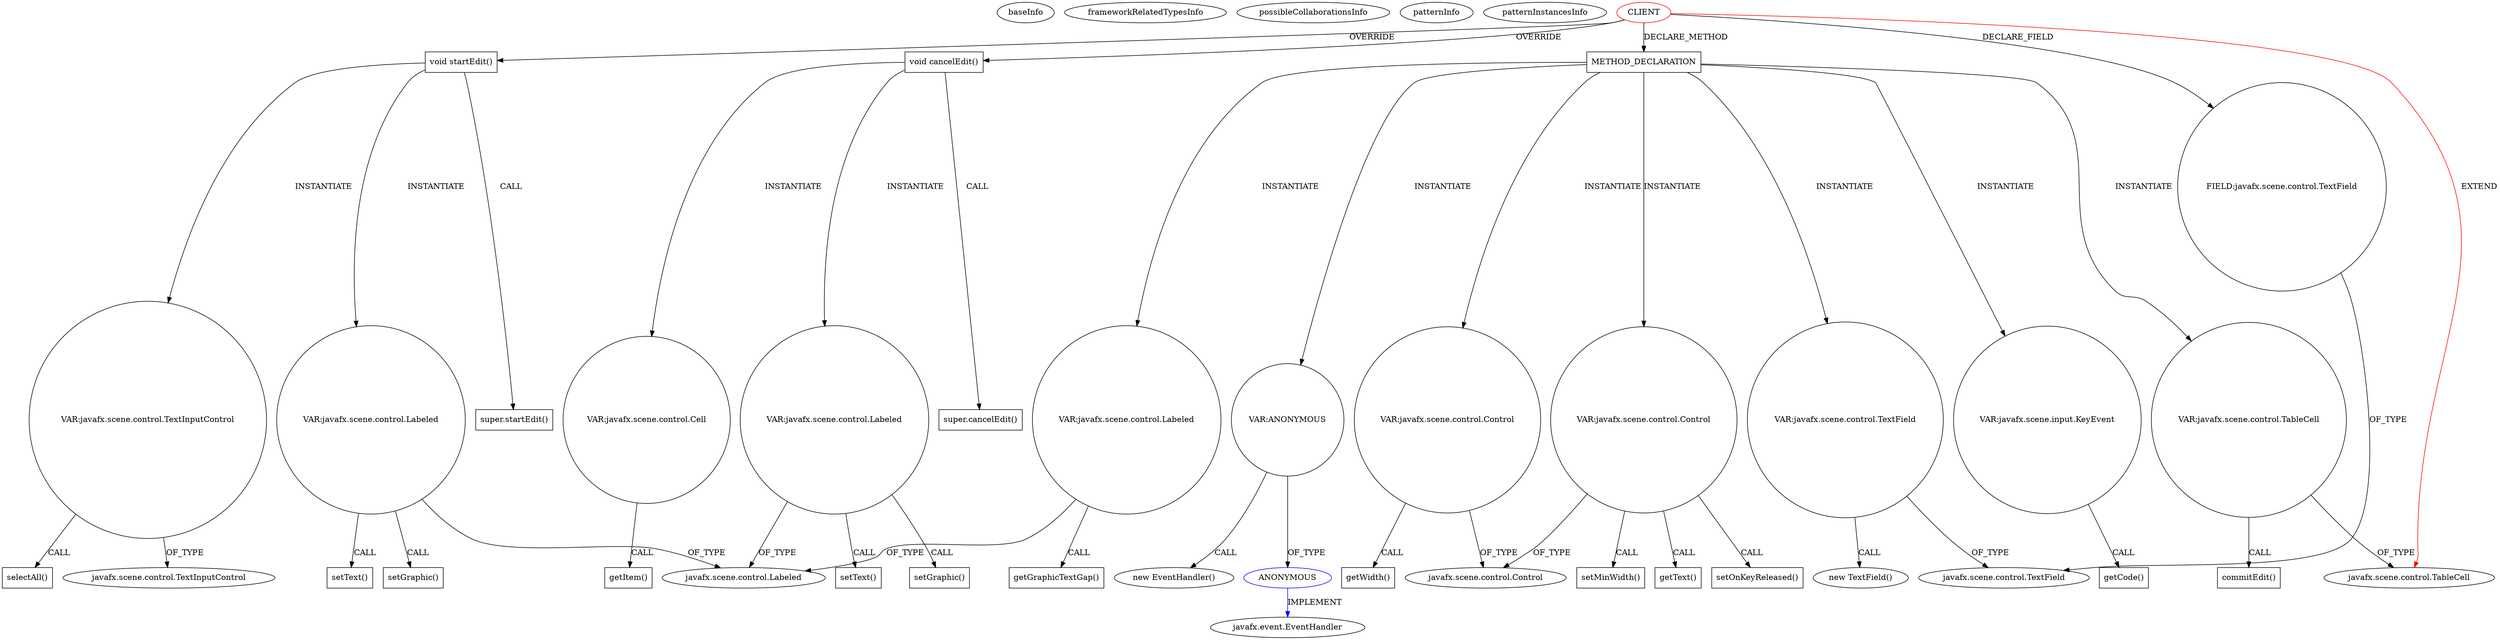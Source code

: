 digraph {
baseInfo[graphId=2480,category="pattern",isAnonymous=false,possibleRelation=true]
frameworkRelatedTypesInfo[0="javafx.scene.control.TableCell"]
possibleCollaborationsInfo[0="2480~INSTANTIATION-CLIENT_METHOD_DECLARATION-~javafx.scene.control.TableCell ~javafx.event.EventHandler ~false~true"]
patternInfo[frequency=3.0,patternRootClient=0]
patternInstancesInfo[0="hock323-eventManager~/hock323-eventManager/EventManager-master/src/eventManager/fx/EditingPrizeCell.java~EditingPrizeCell~3043",1="hock323-eventManager~/hock323-eventManager/EventManager-master/src/eventManager/fx/EditingIntegerPrizeCell.java~EditingIntegerPrizeCell~3041",2="JeremieAstray-studentScoreAnalysis~/JeremieAstray-studentScoreAnalysis/studentScoreAnalysis-master/src/com/jeremie/scoreAnalysis/view/ScoreEditingCell.java~ScoreEditingCell~619"]
5[label="super.startEdit()",vertexType="SUPER_CALL",isFrameworkType=false,shape=box]
4[label="void startEdit()",vertexType="OVERRIDING_METHOD_DECLARATION",isFrameworkType=false,shape=box]
0[label="CLIENT",vertexType="ROOT_CLIENT_CLASS_DECLARATION",isFrameworkType=false,color=red]
14[label="void cancelEdit()",vertexType="OVERRIDING_METHOD_DECLARATION",isFrameworkType=false,shape=box]
1[label="javafx.scene.control.TableCell",vertexType="FRAMEWORK_CLASS_TYPE",isFrameworkType=false]
15[label="super.cancelEdit()",vertexType="SUPER_CALL",isFrameworkType=false,shape=box]
19[label="VAR:javafx.scene.control.Cell",vertexType="VARIABLE_EXPRESION",isFrameworkType=false,shape=circle]
20[label="getItem()",vertexType="INSIDE_CALL",isFrameworkType=false,shape=box]
11[label="VAR:javafx.scene.control.TextInputControl",vertexType="VARIABLE_EXPRESION",isFrameworkType=false,shape=circle]
45[label="METHOD_DECLARATION",vertexType="CLIENT_METHOD_DECLARATION",isFrameworkType=false,shape=box]
61[label="VAR:ANONYMOUS",vertexType="VARIABLE_EXPRESION",isFrameworkType=false,shape=circle]
62[label="ANONYMOUS",vertexType="REFERENCE_ANONYMOUS_DECLARATION",isFrameworkType=false,color=blue]
60[label="new EventHandler()",vertexType="CONSTRUCTOR_CALL",isFrameworkType=false]
12[label="selectAll()",vertexType="INSIDE_CALL",isFrameworkType=false,shape=box]
47[label="VAR:javafx.scene.control.TextField",vertexType="VARIABLE_EXPRESION",isFrameworkType=false,shape=circle]
3[label="javafx.scene.control.TextField",vertexType="FRAMEWORK_CLASS_TYPE",isFrameworkType=false]
63[label="javafx.event.EventHandler",vertexType="FRAMEWORK_INTERFACE_TYPE",isFrameworkType=false]
55[label="VAR:javafx.scene.control.Labeled",vertexType="VARIABLE_EXPRESION",isFrameworkType=false,shape=circle]
8[label="javafx.scene.control.Labeled",vertexType="FRAMEWORK_CLASS_TYPE",isFrameworkType=false]
56[label="getGraphicTextGap()",vertexType="INSIDE_CALL",isFrameworkType=false,shape=box]
16[label="VAR:javafx.scene.control.Labeled",vertexType="VARIABLE_EXPRESION",isFrameworkType=false,shape=circle]
23[label="setGraphic()",vertexType="INSIDE_CALL",isFrameworkType=false,shape=box]
17[label="setText()",vertexType="INSIDE_CALL",isFrameworkType=false,shape=box]
6[label="VAR:javafx.scene.control.Labeled",vertexType="VARIABLE_EXPRESION",isFrameworkType=false,shape=circle]
10[label="setGraphic()",vertexType="INSIDE_CALL",isFrameworkType=false,shape=box]
7[label="setText()",vertexType="INSIDE_CALL",isFrameworkType=false,shape=box]
67[label="VAR:javafx.scene.control.TableCell",vertexType="VARIABLE_EXPRESION",isFrameworkType=false,shape=circle]
68[label="commitEdit()",vertexType="INSIDE_CALL",isFrameworkType=false,shape=box]
13[label="javafx.scene.control.TextInputControl",vertexType="FRAMEWORK_CLASS_TYPE",isFrameworkType=false]
52[label="VAR:javafx.scene.control.Control",vertexType="VARIABLE_EXPRESION",isFrameworkType=false,shape=circle]
51[label="javafx.scene.control.Control",vertexType="FRAMEWORK_CLASS_TYPE",isFrameworkType=false]
53[label="getWidth()",vertexType="INSIDE_CALL",isFrameworkType=false,shape=box]
49[label="VAR:javafx.scene.control.Control",vertexType="VARIABLE_EXPRESION",isFrameworkType=false,shape=circle]
71[label="getText()",vertexType="INSIDE_CALL",isFrameworkType=false,shape=box]
59[label="setOnKeyReleased()",vertexType="INSIDE_CALL",isFrameworkType=false,shape=box]
50[label="setMinWidth()",vertexType="INSIDE_CALL",isFrameworkType=false,shape=box]
46[label="new TextField()",vertexType="CONSTRUCTOR_CALL",isFrameworkType=false]
2[label="FIELD:javafx.scene.control.TextField",vertexType="FIELD_DECLARATION",isFrameworkType=false,shape=circle]
64[label="VAR:javafx.scene.input.KeyEvent",vertexType="VARIABLE_EXPRESION",isFrameworkType=false,shape=circle]
73[label="getCode()",vertexType="INSIDE_CALL",isFrameworkType=false,shape=box]
47->3[label="OF_TYPE"]
62->63[label="IMPLEMENT",color=blue]
45->64[label="INSTANTIATE"]
45->49[label="INSTANTIATE"]
45->47[label="INSTANTIATE"]
4->6[label="INSTANTIATE"]
6->7[label="CALL"]
52->51[label="OF_TYPE"]
67->68[label="CALL"]
45->52[label="INSTANTIATE"]
0->4[label="OVERRIDE"]
19->20[label="CALL"]
16->23[label="CALL"]
14->15[label="CALL"]
67->1[label="OF_TYPE"]
52->53[label="CALL"]
14->19[label="INSTANTIATE"]
16->8[label="OF_TYPE"]
55->56[label="CALL"]
6->8[label="OF_TYPE"]
49->71[label="CALL"]
2->3[label="OF_TYPE"]
4->11[label="INSTANTIATE"]
45->61[label="INSTANTIATE"]
11->12[label="CALL"]
45->67[label="INSTANTIATE"]
64->73[label="CALL"]
0->1[label="EXTEND",color=red]
55->8[label="OF_TYPE"]
61->60[label="CALL"]
49->51[label="OF_TYPE"]
0->2[label="DECLARE_FIELD"]
61->62[label="OF_TYPE"]
47->46[label="CALL"]
4->5[label="CALL"]
0->45[label="DECLARE_METHOD"]
45->55[label="INSTANTIATE"]
16->17[label="CALL"]
0->14[label="OVERRIDE"]
14->16[label="INSTANTIATE"]
11->13[label="OF_TYPE"]
49->50[label="CALL"]
49->59[label="CALL"]
6->10[label="CALL"]
}
